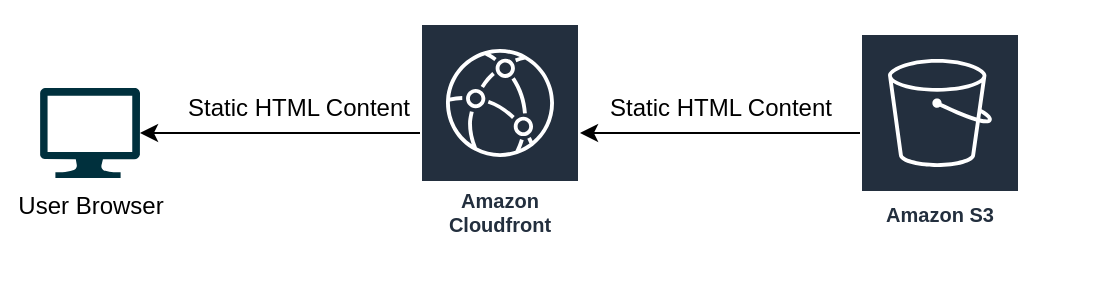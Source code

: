 <mxfile version="11.3.0" pages="1"><diagram id="x4OAYSw0ZFKxrArUnvHo" name="Page-1"><mxGraphModel dx="1172" dy="782" grid="1" gridSize="10" guides="1" tooltips="1" connect="1" arrows="1" fold="1" page="1" pageScale="1" pageWidth="827" pageHeight="1169" math="0" shadow="0"><root><mxCell id="0"/><mxCell id="1" parent="0"/><mxCell id="ri2-GUOEZzwHLBbddEs_-14" value="" style="whiteSpace=wrap;html=1;rounded=0;fillColor=#FFFFFF;gradientColor=none;strokeColor=none;" vertex="1" parent="1"><mxGeometry x="150" y="130" width="550" height="150" as="geometry"/></mxCell><mxCell id="ri2-GUOEZzwHLBbddEs_-1" value="User Browser" style="verticalLabelPosition=bottom;html=1;verticalAlign=top;align=center;strokeColor=none;fillColor=#00303D;shape=mxgraph.azure.computer;pointerEvents=1;gradientColor=none;" vertex="1" parent="1"><mxGeometry x="170" y="174" width="50" height="45" as="geometry"/></mxCell><mxCell id="ri2-GUOEZzwHLBbddEs_-12" style="edgeStyle=orthogonalEdgeStyle;rounded=1;comic=0;orthogonalLoop=1;jettySize=auto;html=1;entryX=1;entryY=0.5;entryDx=0;entryDy=0;entryPerimeter=0;" edge="1" parent="1" source="ri2-GUOEZzwHLBbddEs_-3" target="ri2-GUOEZzwHLBbddEs_-1"><mxGeometry relative="1" as="geometry"><mxPoint x="280" y="180" as="targetPoint"/></mxGeometry></mxCell><mxCell id="ri2-GUOEZzwHLBbddEs_-3" value="Amazon Cloudfront" style="outlineConnect=0;fontColor=#232F3E;gradientColor=none;strokeColor=#ffffff;fillColor=#232F3E;dashed=0;verticalLabelPosition=middle;verticalAlign=bottom;align=center;html=1;whiteSpace=wrap;fontSize=10;fontStyle=1;spacing=3;shape=mxgraph.aws4.productIcon;prIcon=mxgraph.aws4.cloudfront;" vertex="1" parent="1"><mxGeometry x="360" y="141.5" width="80" height="110" as="geometry"/></mxCell><mxCell id="ri2-GUOEZzwHLBbddEs_-13" style="edgeStyle=orthogonalEdgeStyle;rounded=1;comic=0;orthogonalLoop=1;jettySize=auto;html=1;" edge="1" parent="1" source="ri2-GUOEZzwHLBbddEs_-4" target="ri2-GUOEZzwHLBbddEs_-3"><mxGeometry relative="1" as="geometry"/></mxCell><mxCell id="ri2-GUOEZzwHLBbddEs_-4" value="Amazon S3" style="outlineConnect=0;fontColor=#232F3E;gradientColor=none;strokeColor=#ffffff;fillColor=#232F3E;dashed=0;verticalLabelPosition=middle;verticalAlign=bottom;align=center;html=1;whiteSpace=wrap;fontSize=10;fontStyle=1;spacing=3;shape=mxgraph.aws4.productIcon;prIcon=mxgraph.aws4.s3;" vertex="1" parent="1"><mxGeometry x="580" y="146.5" width="80" height="100" as="geometry"/></mxCell><mxCell id="ri2-GUOEZzwHLBbddEs_-10" value="Static HTML Content" style="text;html=1;resizable=0;autosize=1;align=center;verticalAlign=middle;points=[];fillColor=none;strokeColor=none;rounded=0;" vertex="1" parent="1"><mxGeometry x="445" y="174" width="130" height="20" as="geometry"/></mxCell><mxCell id="ri2-GUOEZzwHLBbddEs_-11" value="Static HTML Content" style="text;html=1;resizable=0;autosize=1;align=center;verticalAlign=middle;points=[];fillColor=none;strokeColor=none;rounded=0;" vertex="1" parent="1"><mxGeometry x="234" y="174" width="130" height="20" as="geometry"/></mxCell></root></mxGraphModel></diagram></mxfile>